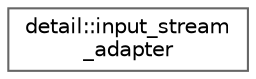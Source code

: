 digraph "Gráfico de jerarquía de clases"
{
 // LATEX_PDF_SIZE
  bgcolor="transparent";
  edge [fontname=Helvetica,fontsize=10,labelfontname=Helvetica,labelfontsize=10];
  node [fontname=Helvetica,fontsize=10,shape=box,height=0.2,width=0.4];
  rankdir="LR";
  Node0 [id="Node000000",label="detail::input_stream\l_adapter",height=0.2,width=0.4,color="grey40", fillcolor="white", style="filled",URL="$classdetail_1_1input__stream__adapter.html",tooltip=" "];
}
